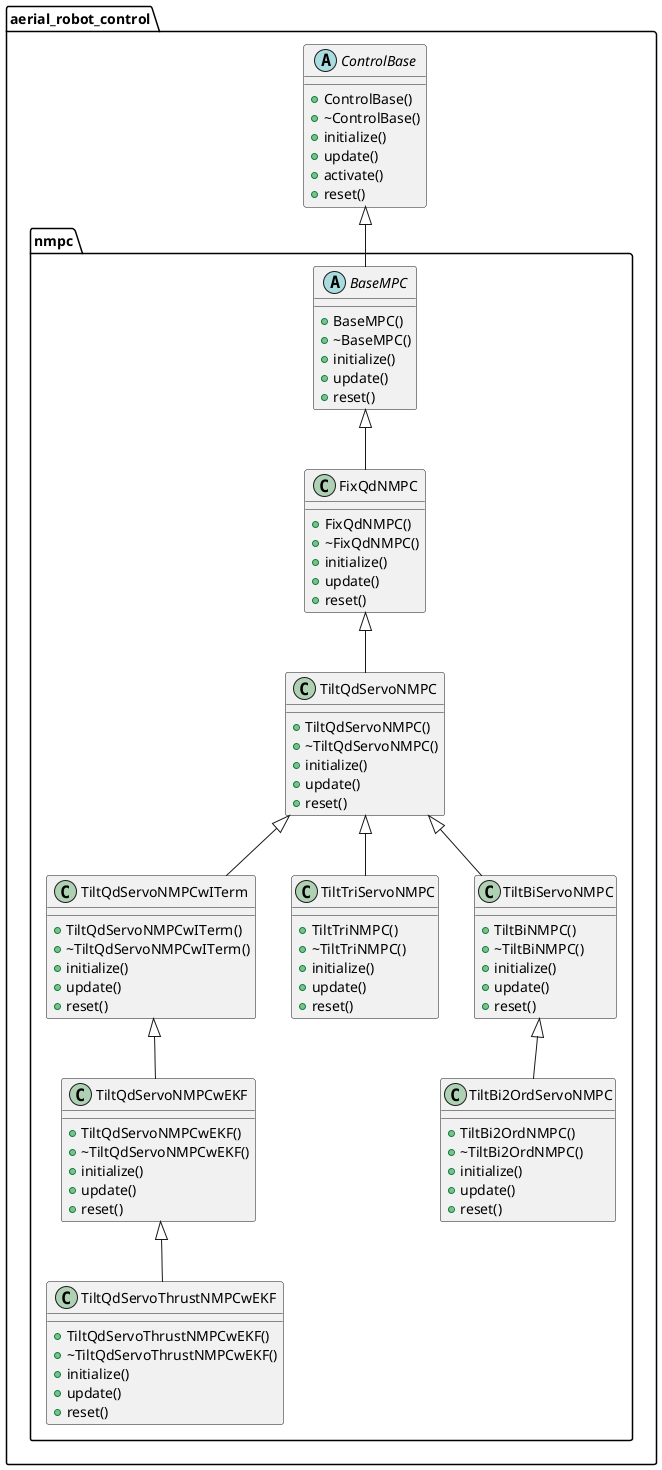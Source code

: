 @startuml
'https://plantuml.com/class-diagram

set namespaceSeparator ::

abstract class aerial_robot_control::ControlBase {
    + ControlBase()
    + ~ControlBase()
    + initialize()
    + update()
    + activate()
    + reset()
}

abstract class aerial_robot_control::nmpc::BaseMPC extends aerial_robot_control::ControlBase {
    + BaseMPC()
    + ~BaseMPC()
    + initialize()
    + update()
    + reset()
}

class aerial_robot_control::nmpc::FixQdNMPC extends aerial_robot_control::nmpc::BaseMPC {
'x_dim = 13, u_dim = 4, p_dim = 4'
    + FixQdNMPC()
    + ~FixQdNMPC()
    + initialize()
    + update()
    + reset()
}

'class aerial_robot_control::nmpc::TiltQdNMPC extends aerial_robot_control::nmpc::FixQdNMPC {
''x_dim = 13, u_dim = 8'
'    + TiltQdNMPC()
'    + ~TiltQdNMPC()
'    + initialize()
'    + update()
'    + reset()
'}

class aerial_robot_control::nmpc::TiltQdServoNMPC extends aerial_robot_control::nmpc::FixQdNMPC {
'x_dim = 17, u_dim = 8, p_dim = 4'
    + TiltQdServoNMPC()
    + ~TiltQdServoNMPC()
    + initialize()
    + update()
    + reset()
}

class aerial_robot_control::nmpc::TiltQdServoNMPCwITerm extends aerial_robot_control::nmpc::TiltQdServoNMPC {
'x_dim = 17, u_dim = 8， p_dim = 10'
    + TiltQdServoNMPCwITerm()
    + ~TiltQdServoNMPCwITerm()
    + initialize()
    + update()
    + reset()
}

class aerial_robot_control::nmpc::TiltQdServoNMPCwEKF extends aerial_robot_control::nmpc::TiltQdServoNMPCwITerm {
'x_dim = 23, u_dim = 8, p_dim = 4'
    + TiltQdServoNMPCwEKF()
    + ~TiltQdServoNMPCwEKF()
    + initialize()
    + update()
    + reset()
}

class aerial_robot_control::nmpc::TiltQdServoThrustNMPCwEKF extends aerial_robot_control::nmpc::TiltQdServoNMPCwEKF {
'x_dim = 27, u_dim = 8, p_dim = 4'
    + TiltQdServoThrustNMPCwEKF()
    + ~TiltQdServoThrustNMPCwEKF()
    + initialize()
    + update()
    + reset()
}

class aerial_robot_control::nmpc::TiltTriServoNMPC extends aerial_robot_control::nmpc::TiltQdServoNMPC {
'x_dim = 16, u_dim = 6, p_dim = 4'
    + TiltTriNMPC()
    + ~TiltTriNMPC()
    + initialize()
    + update()
    + reset()
}

class aerial_robot_control::nmpc::TiltBiServoNMPC extends aerial_robot_control::nmpc::TiltQdServoNMPC {
'x_dim = 15, u_dim = 4, p_dim = 4'
    + TiltBiNMPC()
    + ~TiltBiNMPC()
    + initialize()
    + update()
    + reset()
}

class aerial_robot_control::nmpc::TiltBi2OrdServoNMPC extends aerial_robot_control::nmpc::TiltBiServoNMPC {
'x_dim = 17, u_dim = 4, p_dim = 4'
    + TiltBi2OrdNMPC()
    + ~TiltBi2OrdNMPC()
    + initialize()
    + update()
    + reset()
}

@enduml